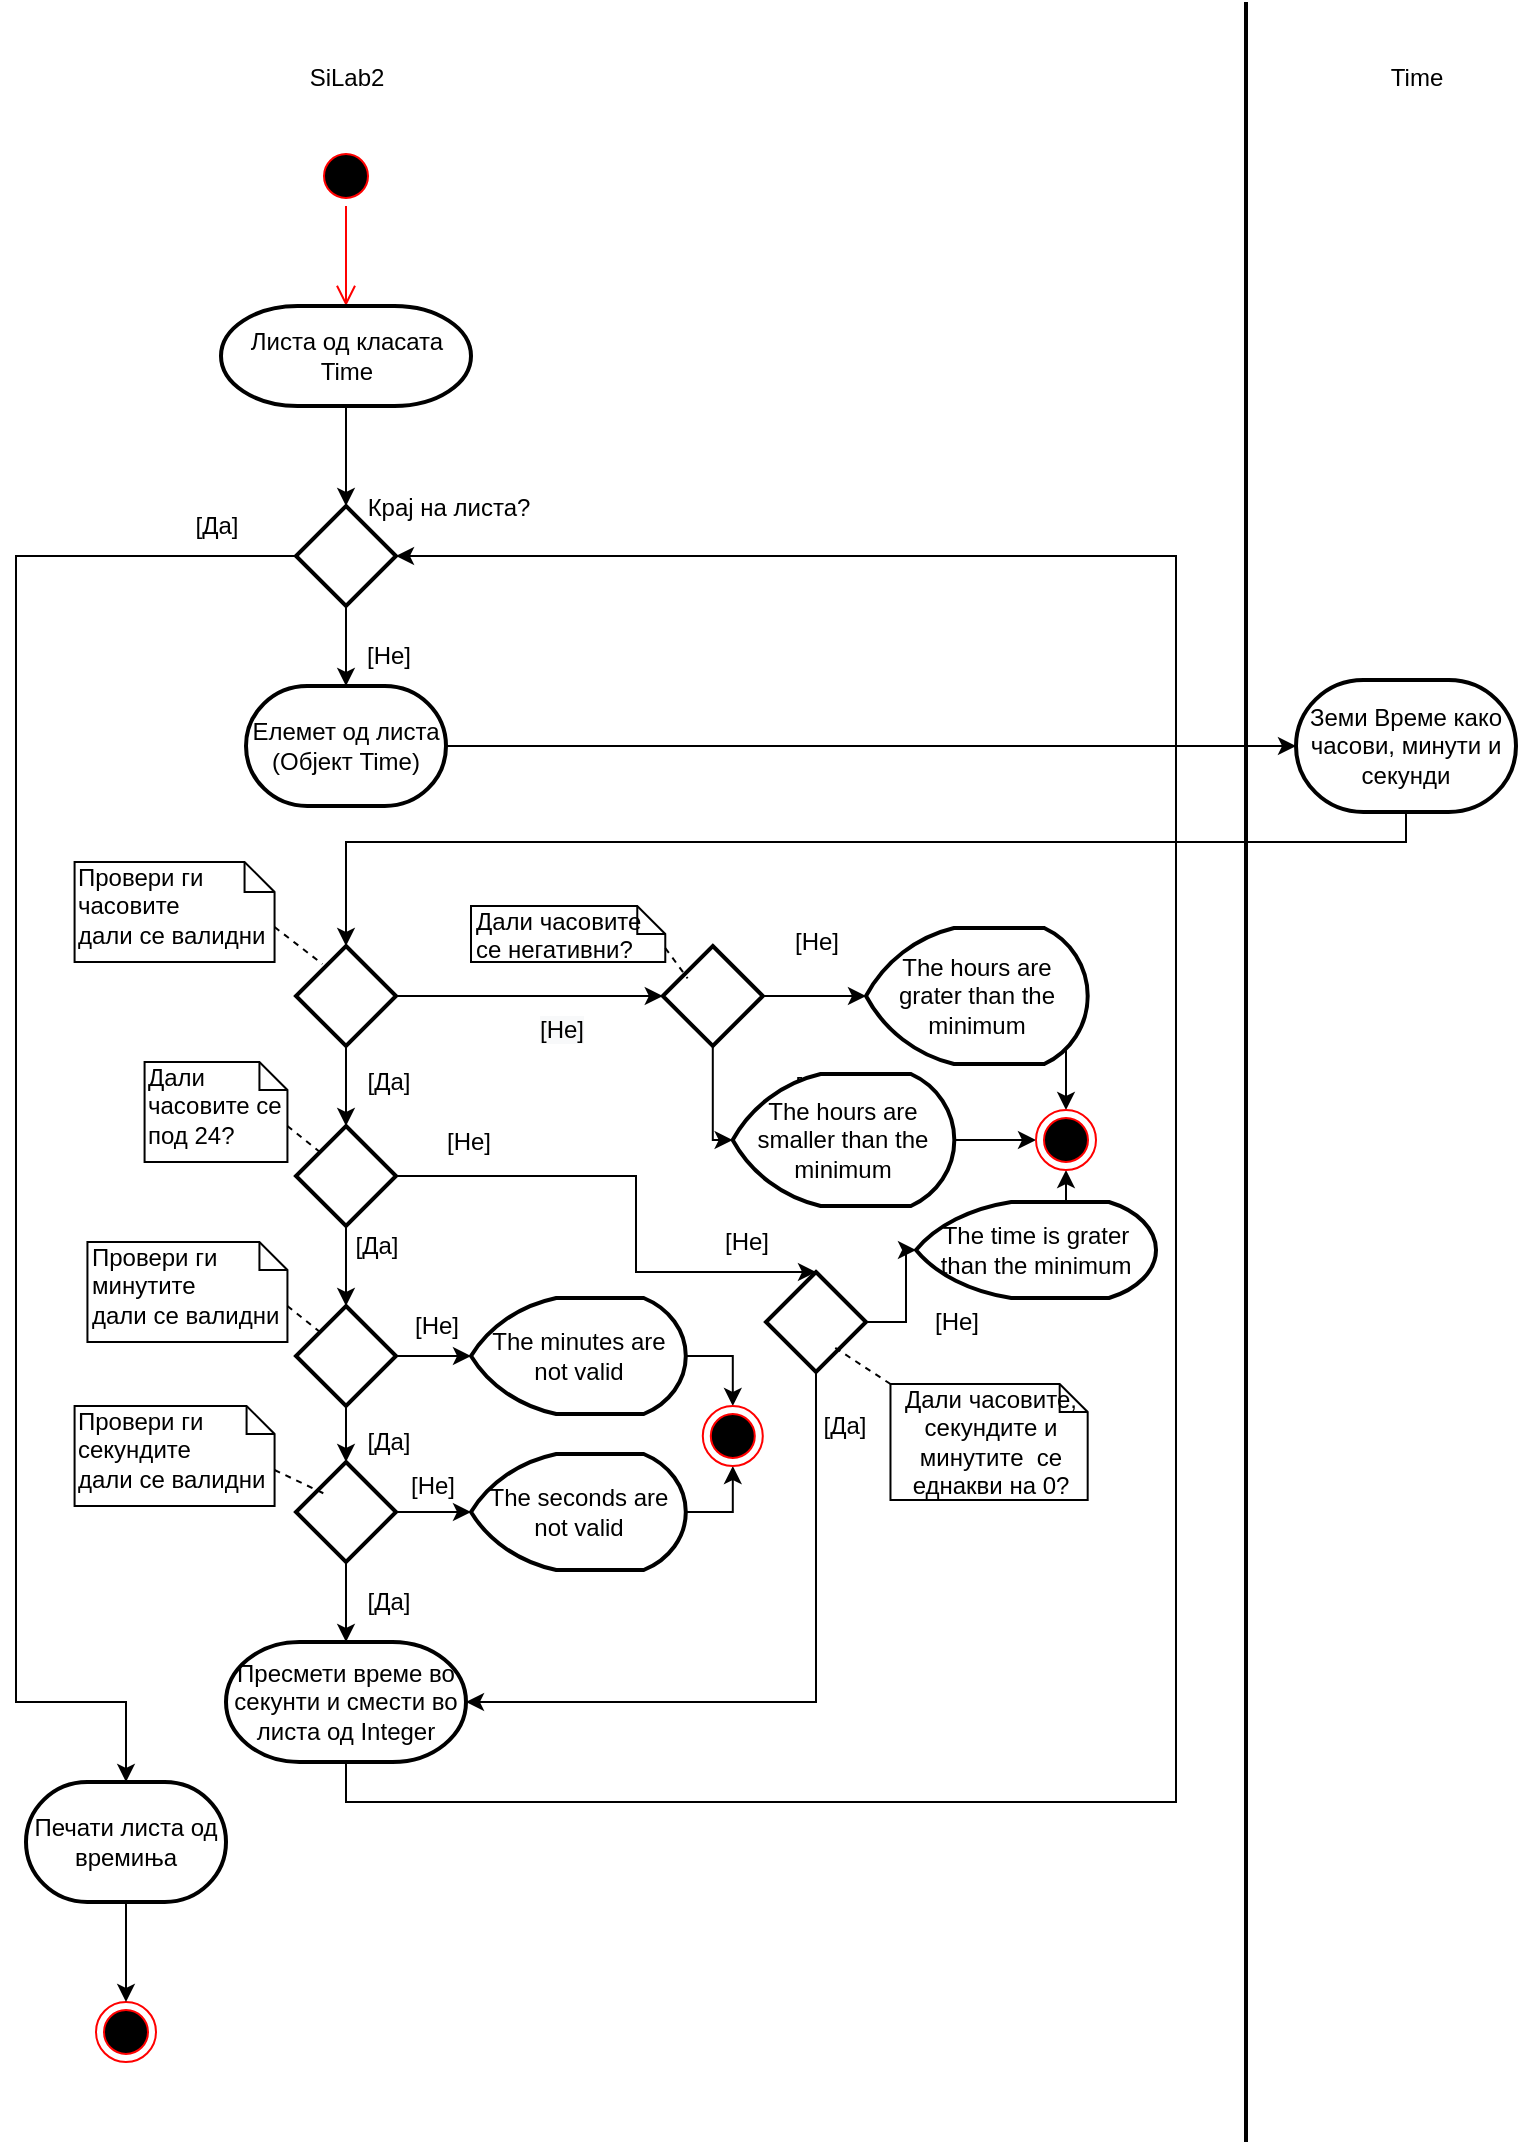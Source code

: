 <mxfile version="13.1.3" type="device"><diagram name="Page-1" id="0783ab3e-0a74-02c8-0abd-f7b4e66b4bec"><mxGraphModel dx="2130" dy="980" grid="1" gridSize="10" guides="1" tooltips="1" connect="1" arrows="1" fold="1" page="1" pageScale="1" pageWidth="850" pageHeight="1100" background="none" math="0" shadow="0"><root><mxCell id="0"/><mxCell id="1" parent="0"/><mxCell id="s1Wve9UhKjHCGJue7y6U-114" value="" style="line;strokeWidth=2;direction=south;html=1;" vertex="1" parent="1"><mxGeometry x="630" y="10" width="10" height="1070" as="geometry"/></mxCell><mxCell id="s1Wve9UhKjHCGJue7y6U-116" value="Time&lt;br&gt;" style="text;html=1;align=center;verticalAlign=middle;resizable=0;points=[];autosize=1;" vertex="1" parent="1"><mxGeometry x="700" y="38" width="40" height="20" as="geometry"/></mxCell><mxCell id="s1Wve9UhKjHCGJue7y6U-117" value="SiLab2&lt;br&gt;" style="text;html=1;align=center;verticalAlign=middle;resizable=0;points=[];autosize=1;" vertex="1" parent="1"><mxGeometry x="160" y="38" width="50" height="20" as="geometry"/></mxCell><mxCell id="s1Wve9UhKjHCGJue7y6U-118" value="" style="ellipse;html=1;shape=startState;fillColor=#000000;strokeColor=#ff0000;" vertex="1" parent="1"><mxGeometry x="170" y="82" width="30" height="30" as="geometry"/></mxCell><mxCell id="s1Wve9UhKjHCGJue7y6U-119" value="" style="edgeStyle=orthogonalEdgeStyle;html=1;verticalAlign=bottom;endArrow=open;endSize=8;strokeColor=#ff0000;entryX=0.5;entryY=0;entryDx=0;entryDy=0;entryPerimeter=0;exitX=0.5;exitY=1;exitDx=0;exitDy=0;" edge="1" source="s1Wve9UhKjHCGJue7y6U-118" parent="1" target="s1Wve9UhKjHCGJue7y6U-125"><mxGeometry relative="1" as="geometry"><mxPoint x="185" y="142" as="targetPoint"/><mxPoint x="185" y="112" as="sourcePoint"/></mxGeometry></mxCell><mxCell id="s1Wve9UhKjHCGJue7y6U-132" value="" style="edgeStyle=orthogonalEdgeStyle;rounded=0;orthogonalLoop=1;jettySize=auto;html=1;entryX=0.5;entryY=0;entryDx=0;entryDy=0;entryPerimeter=0;" edge="1" parent="1" source="s1Wve9UhKjHCGJue7y6U-125" target="s1Wve9UhKjHCGJue7y6U-134"><mxGeometry relative="1" as="geometry"><mxPoint x="182.5" y="262" as="targetPoint"/></mxGeometry></mxCell><mxCell id="s1Wve9UhKjHCGJue7y6U-125" value="Листа од класата Time" style="strokeWidth=2;html=1;shape=mxgraph.flowchart.terminator;whiteSpace=wrap;" vertex="1" parent="1"><mxGeometry x="122.5" y="162" width="125" height="50" as="geometry"/></mxCell><mxCell id="s1Wve9UhKjHCGJue7y6U-133" value="" style="ellipse;html=1;shape=endState;fillColor=#000000;strokeColor=#ff0000;" vertex="1" parent="1"><mxGeometry x="60" y="1010" width="30" height="30" as="geometry"/></mxCell><mxCell id="s1Wve9UhKjHCGJue7y6U-147" value="" style="edgeStyle=orthogonalEdgeStyle;rounded=0;orthogonalLoop=1;jettySize=auto;html=1;entryX=0.5;entryY=0;entryDx=0;entryDy=0;entryPerimeter=0;" edge="1" parent="1" source="s1Wve9UhKjHCGJue7y6U-134" target="s1Wve9UhKjHCGJue7y6U-149"><mxGeometry relative="1" as="geometry"><mxPoint x="185" y="372" as="targetPoint"/><Array as="points"/></mxGeometry></mxCell><mxCell id="s1Wve9UhKjHCGJue7y6U-303" style="edgeStyle=orthogonalEdgeStyle;rounded=0;orthogonalLoop=1;jettySize=auto;html=1;exitX=0;exitY=0.5;exitDx=0;exitDy=0;exitPerimeter=0;entryX=0.5;entryY=0;entryDx=0;entryDy=0;entryPerimeter=0;" edge="1" parent="1" source="s1Wve9UhKjHCGJue7y6U-134" target="s1Wve9UhKjHCGJue7y6U-302"><mxGeometry relative="1" as="geometry"><Array as="points"><mxPoint x="20" y="287"/><mxPoint x="20" y="860"/><mxPoint x="75" y="860"/></Array></mxGeometry></mxCell><mxCell id="s1Wve9UhKjHCGJue7y6U-134" value="" style="strokeWidth=2;html=1;shape=mxgraph.flowchart.decision;whiteSpace=wrap;" vertex="1" parent="1"><mxGeometry x="160" y="262" width="50" height="50" as="geometry"/></mxCell><mxCell id="s1Wve9UhKjHCGJue7y6U-139" style="edgeStyle=orthogonalEdgeStyle;rounded=0;orthogonalLoop=1;jettySize=auto;html=1;exitX=0.5;exitY=1;exitDx=0;exitDy=0;exitPerimeter=0;entryX=0.5;entryY=0;entryDx=0;entryDy=0;" edge="1" parent="1" source="s1Wve9UhKjHCGJue7y6U-302" target="s1Wve9UhKjHCGJue7y6U-133"><mxGeometry relative="1" as="geometry"><mxPoint x="115" y="990" as="sourcePoint"/></mxGeometry></mxCell><mxCell id="s1Wve9UhKjHCGJue7y6U-144" value="Крај на листа?" style="text;html=1;align=center;verticalAlign=middle;resizable=0;points=[];autosize=1;" vertex="1" parent="1"><mxGeometry x="186" y="253" width="100" height="20" as="geometry"/></mxCell><mxCell id="s1Wve9UhKjHCGJue7y6U-145" value="[Да]" style="text;html=1;align=center;verticalAlign=middle;resizable=0;points=[];autosize=1;" vertex="1" parent="1"><mxGeometry x="100" y="262" width="40" height="20" as="geometry"/></mxCell><mxCell id="s1Wve9UhKjHCGJue7y6U-148" value="[Не]" style="text;html=1;align=center;verticalAlign=middle;resizable=0;points=[];autosize=1;" vertex="1" parent="1"><mxGeometry x="186" y="327" width="40" height="20" as="geometry"/></mxCell><mxCell id="s1Wve9UhKjHCGJue7y6U-150" style="edgeStyle=orthogonalEdgeStyle;rounded=0;orthogonalLoop=1;jettySize=auto;html=1;exitX=1;exitY=0.5;exitDx=0;exitDy=0;exitPerimeter=0;entryX=0;entryY=0.5;entryDx=0;entryDy=0;entryPerimeter=0;" edge="1" parent="1" source="s1Wve9UhKjHCGJue7y6U-149" target="s1Wve9UhKjHCGJue7y6U-153"><mxGeometry relative="1" as="geometry"><mxPoint x="380" y="380" as="targetPoint"/></mxGeometry></mxCell><mxCell id="s1Wve9UhKjHCGJue7y6U-149" value="Елемет од листа&lt;br&gt;(Објект Time)" style="strokeWidth=2;html=1;shape=mxgraph.flowchart.terminator;whiteSpace=wrap;" vertex="1" parent="1"><mxGeometry x="135" y="352" width="100" height="60" as="geometry"/></mxCell><mxCell id="s1Wve9UhKjHCGJue7y6U-160" style="edgeStyle=orthogonalEdgeStyle;rounded=0;orthogonalLoop=1;jettySize=auto;html=1;entryX=0.5;entryY=0;entryDx=0;entryDy=0;entryPerimeter=0;" edge="1" parent="1" source="s1Wve9UhKjHCGJue7y6U-153" target="s1Wve9UhKjHCGJue7y6U-163"><mxGeometry relative="1" as="geometry"><mxPoint x="195" y="460" as="targetPoint"/><Array as="points"><mxPoint x="715" y="430"/><mxPoint x="185" y="430"/></Array></mxGeometry></mxCell><mxCell id="s1Wve9UhKjHCGJue7y6U-153" value="&lt;span&gt;Земи Време како&lt;/span&gt;&lt;br&gt;&lt;span&gt;часови, минути и секунди&lt;/span&gt;" style="strokeWidth=2;html=1;shape=mxgraph.flowchart.terminator;whiteSpace=wrap;" vertex="1" parent="1"><mxGeometry x="660" y="349" width="110" height="66" as="geometry"/></mxCell><mxCell id="s1Wve9UhKjHCGJue7y6U-169" value="" style="edgeStyle=orthogonalEdgeStyle;rounded=0;orthogonalLoop=1;jettySize=auto;html=1;" edge="1" parent="1" source="s1Wve9UhKjHCGJue7y6U-163" target="s1Wve9UhKjHCGJue7y6U-168"><mxGeometry relative="1" as="geometry"/></mxCell><mxCell id="s1Wve9UhKjHCGJue7y6U-200" value="" style="edgeStyle=orthogonalEdgeStyle;rounded=0;orthogonalLoop=1;jettySize=auto;html=1;" edge="1" parent="1" source="s1Wve9UhKjHCGJue7y6U-163" target="s1Wve9UhKjHCGJue7y6U-199"><mxGeometry relative="1" as="geometry"/></mxCell><mxCell id="s1Wve9UhKjHCGJue7y6U-163" value="" style="strokeWidth=2;html=1;shape=mxgraph.flowchart.decision;whiteSpace=wrap;" vertex="1" parent="1"><mxGeometry x="160" y="482" width="50" height="50" as="geometry"/></mxCell><mxCell id="s1Wve9UhKjHCGJue7y6U-201" style="edgeStyle=orthogonalEdgeStyle;rounded=0;orthogonalLoop=1;jettySize=auto;html=1;exitX=0.5;exitY=1;exitDx=0;exitDy=0;exitPerimeter=0;entryX=0;entryY=0.5;entryDx=0;entryDy=0;entryPerimeter=0;" edge="1" parent="1" source="s1Wve9UhKjHCGJue7y6U-199" target="s1Wve9UhKjHCGJue7y6U-207"><mxGeometry relative="1" as="geometry"><Array as="points"><mxPoint x="368" y="579"/></Array></mxGeometry></mxCell><mxCell id="s1Wve9UhKjHCGJue7y6U-210" value="" style="edgeStyle=orthogonalEdgeStyle;rounded=0;orthogonalLoop=1;jettySize=auto;html=1;entryX=0;entryY=0.5;entryDx=0;entryDy=0;entryPerimeter=0;" edge="1" parent="1" source="s1Wve9UhKjHCGJue7y6U-199" target="s1Wve9UhKjHCGJue7y6U-211"><mxGeometry relative="1" as="geometry"><mxPoint x="510" y="507" as="targetPoint"/></mxGeometry></mxCell><mxCell id="s1Wve9UhKjHCGJue7y6U-199" value="" style="strokeWidth=2;html=1;shape=mxgraph.flowchart.decision;whiteSpace=wrap;" vertex="1" parent="1"><mxGeometry x="343.4" y="482" width="50" height="50" as="geometry"/></mxCell><mxCell id="s1Wve9UhKjHCGJue7y6U-176" value="" style="edgeStyle=orthogonalEdgeStyle;rounded=0;orthogonalLoop=1;jettySize=auto;html=1;" edge="1" parent="1" source="s1Wve9UhKjHCGJue7y6U-168" target="s1Wve9UhKjHCGJue7y6U-175"><mxGeometry relative="1" as="geometry"/></mxCell><mxCell id="s1Wve9UhKjHCGJue7y6U-279" style="edgeStyle=orthogonalEdgeStyle;rounded=0;orthogonalLoop=1;jettySize=auto;html=1;exitX=1;exitY=0.5;exitDx=0;exitDy=0;exitPerimeter=0;entryX=0.5;entryY=0;entryDx=0;entryDy=0;entryPerimeter=0;" edge="1" parent="1" source="s1Wve9UhKjHCGJue7y6U-168" target="s1Wve9UhKjHCGJue7y6U-225"><mxGeometry relative="1" as="geometry"><Array as="points"><mxPoint x="330" y="597"/><mxPoint x="330" y="645"/></Array></mxGeometry></mxCell><mxCell id="s1Wve9UhKjHCGJue7y6U-168" value="" style="strokeWidth=2;html=1;shape=mxgraph.flowchart.decision;whiteSpace=wrap;" vertex="1" parent="1"><mxGeometry x="160" y="572" width="50" height="50" as="geometry"/></mxCell><mxCell id="s1Wve9UhKjHCGJue7y6U-249" style="edgeStyle=orthogonalEdgeStyle;rounded=0;orthogonalLoop=1;jettySize=auto;html=1;exitX=0.5;exitY=1;exitDx=0;exitDy=0;exitPerimeter=0;entryX=1;entryY=0.5;entryDx=0;entryDy=0;entryPerimeter=0;" edge="1" parent="1" source="s1Wve9UhKjHCGJue7y6U-225" target="s1Wve9UhKjHCGJue7y6U-238"><mxGeometry relative="1" as="geometry"/></mxCell><mxCell id="s1Wve9UhKjHCGJue7y6U-294" style="edgeStyle=orthogonalEdgeStyle;rounded=0;orthogonalLoop=1;jettySize=auto;html=1;exitX=1;exitY=0.5;exitDx=0;exitDy=0;exitPerimeter=0;entryX=0;entryY=0.5;entryDx=0;entryDy=0;entryPerimeter=0;" edge="1" parent="1" source="s1Wve9UhKjHCGJue7y6U-225" target="s1Wve9UhKjHCGJue7y6U-253"><mxGeometry relative="1" as="geometry"/></mxCell><mxCell id="s1Wve9UhKjHCGJue7y6U-225" value="" style="strokeWidth=2;html=1;shape=mxgraph.flowchart.decision;whiteSpace=wrap;" vertex="1" parent="1"><mxGeometry x="395.0" y="645" width="50" height="50" as="geometry"/></mxCell><mxCell id="s1Wve9UhKjHCGJue7y6U-231" value="" style="edgeStyle=orthogonalEdgeStyle;rounded=0;orthogonalLoop=1;jettySize=auto;html=1;" edge="1" parent="1" source="s1Wve9UhKjHCGJue7y6U-175" target="s1Wve9UhKjHCGJue7y6U-230"><mxGeometry relative="1" as="geometry"/></mxCell><mxCell id="s1Wve9UhKjHCGJue7y6U-295" style="edgeStyle=orthogonalEdgeStyle;rounded=0;orthogonalLoop=1;jettySize=auto;html=1;exitX=1;exitY=0.5;exitDx=0;exitDy=0;exitPerimeter=0;entryX=0;entryY=0.5;entryDx=0;entryDy=0;entryPerimeter=0;" edge="1" parent="1" source="s1Wve9UhKjHCGJue7y6U-175" target="s1Wve9UhKjHCGJue7y6U-269"><mxGeometry relative="1" as="geometry"/></mxCell><mxCell id="s1Wve9UhKjHCGJue7y6U-175" value="" style="strokeWidth=2;html=1;shape=mxgraph.flowchart.decision;whiteSpace=wrap;" vertex="1" parent="1"><mxGeometry x="160" y="662" width="50" height="50" as="geometry"/></mxCell><mxCell id="s1Wve9UhKjHCGJue7y6U-236" value="" style="edgeStyle=orthogonalEdgeStyle;rounded=0;orthogonalLoop=1;jettySize=auto;html=1;entryX=0.5;entryY=0;entryDx=0;entryDy=0;entryPerimeter=0;" edge="1" parent="1" source="s1Wve9UhKjHCGJue7y6U-230" target="s1Wve9UhKjHCGJue7y6U-238"><mxGeometry relative="1" as="geometry"><mxPoint x="185" y="892" as="targetPoint"/></mxGeometry></mxCell><mxCell id="s1Wve9UhKjHCGJue7y6U-296" style="edgeStyle=orthogonalEdgeStyle;rounded=0;orthogonalLoop=1;jettySize=auto;html=1;exitX=1;exitY=0.5;exitDx=0;exitDy=0;exitPerimeter=0;entryX=0;entryY=0.5;entryDx=0;entryDy=0;entryPerimeter=0;" edge="1" parent="1" source="s1Wve9UhKjHCGJue7y6U-230" target="s1Wve9UhKjHCGJue7y6U-240"><mxGeometry relative="1" as="geometry"><mxPoint x="240" y="780" as="targetPoint"/></mxGeometry></mxCell><mxCell id="s1Wve9UhKjHCGJue7y6U-230" value="" style="strokeWidth=2;html=1;shape=mxgraph.flowchart.decision;whiteSpace=wrap;" vertex="1" parent="1"><mxGeometry x="160" y="740" width="50" height="50" as="geometry"/></mxCell><mxCell id="s1Wve9UhKjHCGJue7y6U-179" value="[Да]" style="text;html=1;align=center;verticalAlign=middle;resizable=0;points=[];autosize=1;" vertex="1" parent="1"><mxGeometry x="180" y="622" width="40" height="20" as="geometry"/></mxCell><mxCell id="s1Wve9UhKjHCGJue7y6U-191" value="[Да]" style="text;html=1;align=center;verticalAlign=middle;resizable=0;points=[];autosize=1;" vertex="1" parent="1"><mxGeometry x="186" y="540" width="40" height="20" as="geometry"/></mxCell><mxCell id="s1Wve9UhKjHCGJue7y6U-202" value="[Да]" style="text;html=1;align=center;verticalAlign=middle;resizable=0;points=[];autosize=1;" vertex="1" parent="1"><mxGeometry x="400" y="542" width="40" height="20" as="geometry"/></mxCell><mxCell id="s1Wve9UhKjHCGJue7y6U-204" value="&lt;!--StartFragment--&gt;&lt;span style=&quot;color: rgb(0, 0, 0); font-family: Helvetica; font-size: 12px; font-style: normal; font-variant-ligatures: normal; font-variant-caps: normal; font-weight: 400; letter-spacing: normal; orphans: 2; text-align: center; text-indent: 0px; text-transform: none; widows: 2; word-spacing: 0px; -webkit-text-stroke-width: 0px; background-color: rgb(248, 249, 250); text-decoration-thickness: initial; text-decoration-style: initial; text-decoration-color: initial; float: none; display: inline !important;&quot;&gt;[Не]&lt;/span&gt;&lt;!--EndFragment--&gt;" style="text;whiteSpace=wrap;html=1;" vertex="1" parent="1"><mxGeometry x="280" y="510" width="50" height="30" as="geometry"/></mxCell><mxCell id="s1Wve9UhKjHCGJue7y6U-291" style="edgeStyle=orthogonalEdgeStyle;rounded=0;orthogonalLoop=1;jettySize=auto;html=1;exitX=1;exitY=0.5;exitDx=0;exitDy=0;exitPerimeter=0;entryX=0;entryY=0.5;entryDx=0;entryDy=0;" edge="1" parent="1" source="s1Wve9UhKjHCGJue7y6U-207" target="s1Wve9UhKjHCGJue7y6U-290"><mxGeometry relative="1" as="geometry"/></mxCell><mxCell id="s1Wve9UhKjHCGJue7y6U-207" value="&lt;span&gt;The hours are smaller than the minimum&lt;/span&gt;" style="strokeWidth=2;html=1;shape=mxgraph.flowchart.display;whiteSpace=wrap;" vertex="1" parent="1"><mxGeometry x="378.32" y="546" width="110.84" height="66" as="geometry"/></mxCell><mxCell id="s1Wve9UhKjHCGJue7y6U-292" style="edgeStyle=orthogonalEdgeStyle;rounded=0;orthogonalLoop=1;jettySize=auto;html=1;exitX=0.92;exitY=0.86;exitDx=0;exitDy=0;exitPerimeter=0;entryX=0.5;entryY=0;entryDx=0;entryDy=0;" edge="1" parent="1" source="s1Wve9UhKjHCGJue7y6U-211" target="s1Wve9UhKjHCGJue7y6U-290"><mxGeometry relative="1" as="geometry"/></mxCell><mxCell id="s1Wve9UhKjHCGJue7y6U-211" value="&lt;span&gt;The hours are grater than the minimum&lt;/span&gt;" style="strokeWidth=2;html=1;shape=mxgraph.flowchart.display;whiteSpace=wrap;" vertex="1" parent="1"><mxGeometry x="445.0" y="473" width="110.84" height="68" as="geometry"/></mxCell><mxCell id="s1Wve9UhKjHCGJue7y6U-214" value="&lt;span style=&quot;text-align: center&quot;&gt;Дали часовите се под 24?&lt;/span&gt;" style="shape=note;whiteSpace=wrap;html=1;size=14;verticalAlign=top;align=left;spacingTop=-6;" vertex="1" parent="1"><mxGeometry x="84.29" y="540" width="71.43" height="50" as="geometry"/></mxCell><mxCell id="s1Wve9UhKjHCGJue7y6U-215" value="&lt;span style=&quot;text-align: center&quot;&gt;Дали часовите се негативни?&lt;/span&gt;" style="shape=note;whiteSpace=wrap;html=1;size=14;verticalAlign=top;align=left;spacingTop=-6;" vertex="1" parent="1"><mxGeometry x="247.5" y="462" width="97.14" height="28" as="geometry"/></mxCell><mxCell id="s1Wve9UhKjHCGJue7y6U-216" value="&lt;span style=&quot;text-align: center&quot;&gt;Провери ги минутите&lt;/span&gt;&lt;br style=&quot;text-align: center&quot;&gt;&lt;span style=&quot;text-align: center&quot;&gt;дали се валидни&lt;/span&gt;" style="shape=note;whiteSpace=wrap;html=1;size=14;verticalAlign=top;align=left;spacingTop=-6;" vertex="1" parent="1"><mxGeometry x="55.72" y="630" width="100" height="50" as="geometry"/></mxCell><mxCell id="s1Wve9UhKjHCGJue7y6U-217" value="&lt;span style=&quot;text-align: center&quot;&gt;Провери ги часовите&lt;/span&gt;&lt;br style=&quot;text-align: center&quot;&gt;&lt;span style=&quot;text-align: center&quot;&gt;дали се валидни&lt;/span&gt;" style="shape=note;whiteSpace=wrap;html=1;size=15;verticalAlign=top;align=left;spacingTop=-6;" vertex="1" parent="1"><mxGeometry x="49.29" y="440" width="99.99" height="50" as="geometry"/></mxCell><mxCell id="s1Wve9UhKjHCGJue7y6U-220" value="" style="endArrow=none;dashed=1;html=1;exitX=0;exitY=0;exitDx=99.99;exitDy=32.5;exitPerimeter=0;entryX=0.264;entryY=0.18;entryDx=0;entryDy=0;entryPerimeter=0;" edge="1" parent="1" source="s1Wve9UhKjHCGJue7y6U-217" target="s1Wve9UhKjHCGJue7y6U-163"><mxGeometry width="50" height="50" relative="1" as="geometry"><mxPoint x="360" y="630" as="sourcePoint"/><mxPoint x="410" y="580" as="targetPoint"/></mxGeometry></mxCell><mxCell id="s1Wve9UhKjHCGJue7y6U-221" value="" style="endArrow=none;dashed=1;html=1;exitX=0;exitY=0;exitDx=71.43;exitDy=32;exitPerimeter=0;entryX=0.248;entryY=0.268;entryDx=0;entryDy=0;entryPerimeter=0;" edge="1" parent="1" source="s1Wve9UhKjHCGJue7y6U-214" target="s1Wve9UhKjHCGJue7y6U-168"><mxGeometry width="50" height="50" relative="1" as="geometry"><mxPoint x="247.5" y="624" as="sourcePoint"/><mxPoint x="297.5" y="574" as="targetPoint"/></mxGeometry></mxCell><mxCell id="s1Wve9UhKjHCGJue7y6U-222" value="" style="endArrow=none;dashed=1;html=1;exitX=0;exitY=0;exitDx=100;exitDy=32;exitPerimeter=0;entryX=0.28;entryY=0.292;entryDx=0;entryDy=0;entryPerimeter=0;" edge="1" parent="1" source="s1Wve9UhKjHCGJue7y6U-216" target="s1Wve9UhKjHCGJue7y6U-175"><mxGeometry width="50" height="50" relative="1" as="geometry"><mxPoint x="247.5" y="702" as="sourcePoint"/><mxPoint x="297.5" y="652" as="targetPoint"/></mxGeometry></mxCell><mxCell id="s1Wve9UhKjHCGJue7y6U-223" value="" style="endArrow=none;dashed=1;html=1;exitX=0;exitY=0;exitDx=97.14;exitDy=21;exitPerimeter=0;entryX=0.248;entryY=0.324;entryDx=0;entryDy=0;entryPerimeter=0;" edge="1" parent="1" source="s1Wve9UhKjHCGJue7y6U-215" target="s1Wve9UhKjHCGJue7y6U-199"><mxGeometry width="50" height="50" relative="1" as="geometry"><mxPoint x="360" y="630" as="sourcePoint"/><mxPoint x="410" y="580" as="targetPoint"/></mxGeometry></mxCell><mxCell id="s1Wve9UhKjHCGJue7y6U-224" value="&lt;span style=&quot;font-family: &amp;#34;helvetica&amp;#34;&quot;&gt;[Не]&lt;/span&gt;" style="text;html=1;align=center;verticalAlign=middle;resizable=0;points=[];autosize=1;" vertex="1" parent="1"><mxGeometry x="400" y="470" width="40" height="20" as="geometry"/></mxCell><mxCell id="s1Wve9UhKjHCGJue7y6U-229" value="&lt;span style=&quot;font-family: &amp;#34;helvetica&amp;#34;&quot;&gt;[Не]&lt;/span&gt;" style="text;html=1;align=center;verticalAlign=middle;resizable=0;points=[];autosize=1;" vertex="1" parent="1"><mxGeometry x="226.0" y="570" width="40" height="20" as="geometry"/></mxCell><mxCell id="s1Wve9UhKjHCGJue7y6U-232" value="&lt;span style=&quot;text-align: center&quot;&gt;Провери ги секундите&lt;/span&gt;&lt;br style=&quot;text-align: center&quot;&gt;&lt;span style=&quot;text-align: center&quot;&gt;дали се валидни&lt;/span&gt;" style="shape=note;whiteSpace=wrap;html=1;size=14;verticalAlign=top;align=left;spacingTop=-6;" vertex="1" parent="1"><mxGeometry x="49.29" y="712" width="100" height="50" as="geometry"/></mxCell><mxCell id="s1Wve9UhKjHCGJue7y6U-233" value="" style="endArrow=none;dashed=1;html=1;exitX=0;exitY=0;exitDx=100;exitDy=32;exitPerimeter=0;entryX=0.28;entryY=0.316;entryDx=0;entryDy=0;entryPerimeter=0;" edge="1" parent="1" source="s1Wve9UhKjHCGJue7y6U-232" target="s1Wve9UhKjHCGJue7y6U-230"><mxGeometry width="50" height="50" relative="1" as="geometry"><mxPoint x="360" y="700" as="sourcePoint"/><mxPoint x="410" y="650" as="targetPoint"/></mxGeometry></mxCell><mxCell id="s1Wve9UhKjHCGJue7y6U-234" value="[Да]" style="text;html=1;align=center;verticalAlign=middle;resizable=0;points=[];autosize=1;" vertex="1" parent="1"><mxGeometry x="186" y="720" width="40" height="20" as="geometry"/></mxCell><mxCell id="s1Wve9UhKjHCGJue7y6U-239" style="edgeStyle=orthogonalEdgeStyle;rounded=0;orthogonalLoop=1;jettySize=auto;html=1;exitX=0.5;exitY=1;exitDx=0;exitDy=0;exitPerimeter=0;entryX=1;entryY=0.5;entryDx=0;entryDy=0;entryPerimeter=0;" edge="1" parent="1" source="s1Wve9UhKjHCGJue7y6U-238" target="s1Wve9UhKjHCGJue7y6U-134"><mxGeometry relative="1" as="geometry"><mxPoint x="30" y="840" as="targetPoint"/><Array as="points"><mxPoint x="185" y="910"/><mxPoint x="600" y="910"/><mxPoint x="600" y="287"/></Array></mxGeometry></mxCell><mxCell id="s1Wve9UhKjHCGJue7y6U-238" value="Пресмети време во секунти и смести во листа од Integer" style="strokeWidth=2;html=1;shape=mxgraph.flowchart.terminator;whiteSpace=wrap;" vertex="1" parent="1"><mxGeometry x="125" y="830" width="120" height="60" as="geometry"/></mxCell><mxCell id="s1Wve9UhKjHCGJue7y6U-243" value="[Да]" style="text;html=1;align=center;verticalAlign=middle;resizable=0;points=[];autosize=1;" vertex="1" parent="1"><mxGeometry x="186" y="800" width="40" height="20" as="geometry"/></mxCell><mxCell id="s1Wve9UhKjHCGJue7y6U-247" value="&lt;div style=&quot;text-align: center&quot;&gt;Дали часовите, секундите и минутите&amp;nbsp; се еднакви на 0?&lt;/div&gt;" style="shape=note;whiteSpace=wrap;html=1;size=14;verticalAlign=top;align=left;spacingTop=-6;" vertex="1" parent="1"><mxGeometry x="457.24" y="701" width="98.6" height="58" as="geometry"/></mxCell><mxCell id="s1Wve9UhKjHCGJue7y6U-248" value="" style="endArrow=none;dashed=1;html=1;exitX=0;exitY=0;exitDx=0;exitDy=0;exitPerimeter=0;entryX=0.664;entryY=0.74;entryDx=0;entryDy=0;entryPerimeter=0;" edge="1" parent="1" source="s1Wve9UhKjHCGJue7y6U-247" target="s1Wve9UhKjHCGJue7y6U-225"><mxGeometry width="50" height="50" relative="1" as="geometry"><mxPoint x="360" y="800" as="sourcePoint"/><mxPoint x="410" y="750" as="targetPoint"/></mxGeometry></mxCell><mxCell id="s1Wve9UhKjHCGJue7y6U-300" style="edgeStyle=orthogonalEdgeStyle;rounded=0;orthogonalLoop=1;jettySize=auto;html=1;exitX=1;exitY=0.5;exitDx=0;exitDy=0;exitPerimeter=0;entryX=0.5;entryY=0;entryDx=0;entryDy=0;" edge="1" parent="1" source="s1Wve9UhKjHCGJue7y6U-269" target="s1Wve9UhKjHCGJue7y6U-299"><mxGeometry relative="1" as="geometry"/></mxCell><mxCell id="s1Wve9UhKjHCGJue7y6U-269" value="&lt;span&gt;The minutes are not valid&lt;/span&gt;" style="strokeWidth=2;html=1;shape=mxgraph.flowchart.display;whiteSpace=wrap;" vertex="1" parent="1"><mxGeometry x="247.5" y="658" width="107.4" height="58" as="geometry"/></mxCell><mxCell id="s1Wve9UhKjHCGJue7y6U-301" style="edgeStyle=orthogonalEdgeStyle;rounded=0;orthogonalLoop=1;jettySize=auto;html=1;exitX=1;exitY=0.5;exitDx=0;exitDy=0;exitPerimeter=0;entryX=0.5;entryY=1;entryDx=0;entryDy=0;" edge="1" parent="1" source="s1Wve9UhKjHCGJue7y6U-240" target="s1Wve9UhKjHCGJue7y6U-299"><mxGeometry relative="1" as="geometry"/></mxCell><mxCell id="s1Wve9UhKjHCGJue7y6U-240" value="&lt;span&gt;The seconds are not valid&lt;/span&gt;" style="strokeWidth=2;html=1;shape=mxgraph.flowchart.display;whiteSpace=wrap;" vertex="1" parent="1"><mxGeometry x="247.5" y="736" width="107.4" height="58" as="geometry"/></mxCell><mxCell id="s1Wve9UhKjHCGJue7y6U-277" value="&lt;span style=&quot;font-family: &amp;#34;helvetica&amp;#34;&quot;&gt;[Не]&lt;/span&gt;" style="text;html=1;align=center;verticalAlign=middle;resizable=0;points=[];autosize=1;" vertex="1" parent="1"><mxGeometry x="207.5" y="742" width="40" height="20" as="geometry"/></mxCell><mxCell id="s1Wve9UhKjHCGJue7y6U-267" value="&lt;span style=&quot;font-family: &amp;#34;helvetica&amp;#34;&quot;&gt;[Не]&lt;/span&gt;" style="text;html=1;align=center;verticalAlign=middle;resizable=0;points=[];autosize=1;" vertex="1" parent="1"><mxGeometry x="364.7" y="620" width="40" height="20" as="geometry"/></mxCell><mxCell id="s1Wve9UhKjHCGJue7y6U-293" style="edgeStyle=orthogonalEdgeStyle;rounded=0;orthogonalLoop=1;jettySize=auto;html=1;exitX=0.5;exitY=0;exitDx=0;exitDy=0;exitPerimeter=0;entryX=0.5;entryY=1;entryDx=0;entryDy=0;" edge="1" parent="1" source="s1Wve9UhKjHCGJue7y6U-253" target="s1Wve9UhKjHCGJue7y6U-290"><mxGeometry relative="1" as="geometry"/></mxCell><mxCell id="s1Wve9UhKjHCGJue7y6U-253" value="The time is grater than the minimum" style="strokeWidth=2;html=1;shape=mxgraph.flowchart.display;whiteSpace=wrap;" vertex="1" parent="1"><mxGeometry x="470" y="610" width="120" height="48" as="geometry"/></mxCell><mxCell id="s1Wve9UhKjHCGJue7y6U-289" value="[Да]" style="text;html=1;align=center;verticalAlign=middle;resizable=0;points=[];autosize=1;" vertex="1" parent="1"><mxGeometry x="413.74" y="712" width="40" height="20" as="geometry"/></mxCell><mxCell id="s1Wve9UhKjHCGJue7y6U-290" value="" style="ellipse;html=1;shape=endState;fillColor=#000000;strokeColor=#ff0000;" vertex="1" parent="1"><mxGeometry x="530" y="564" width="30" height="30" as="geometry"/></mxCell><mxCell id="s1Wve9UhKjHCGJue7y6U-298" value="&lt;span style=&quot;font-family: &amp;#34;helvetica&amp;#34;&quot;&gt;[Не]&lt;/span&gt;" style="text;html=1;align=center;verticalAlign=middle;resizable=0;points=[];autosize=1;" vertex="1" parent="1"><mxGeometry x="210.0" y="662" width="40" height="20" as="geometry"/></mxCell><mxCell id="s1Wve9UhKjHCGJue7y6U-299" value="" style="ellipse;html=1;shape=endState;fillColor=#000000;strokeColor=#ff0000;" vertex="1" parent="1"><mxGeometry x="363.4" y="712" width="30" height="30" as="geometry"/></mxCell><mxCell id="s1Wve9UhKjHCGJue7y6U-302" value="Печати листа од времиња" style="strokeWidth=2;html=1;shape=mxgraph.flowchart.terminator;whiteSpace=wrap;" vertex="1" parent="1"><mxGeometry x="25.0" y="900" width="100" height="60" as="geometry"/></mxCell><mxCell id="s1Wve9UhKjHCGJue7y6U-304" value="&lt;span style=&quot;font-family: &amp;#34;helvetica&amp;#34;&quot;&gt;[Не]&lt;/span&gt;" style="text;html=1;align=center;verticalAlign=middle;resizable=0;points=[];autosize=1;" vertex="1" parent="1"><mxGeometry x="470" y="660" width="40" height="20" as="geometry"/></mxCell></root></mxGraphModel></diagram></mxfile>